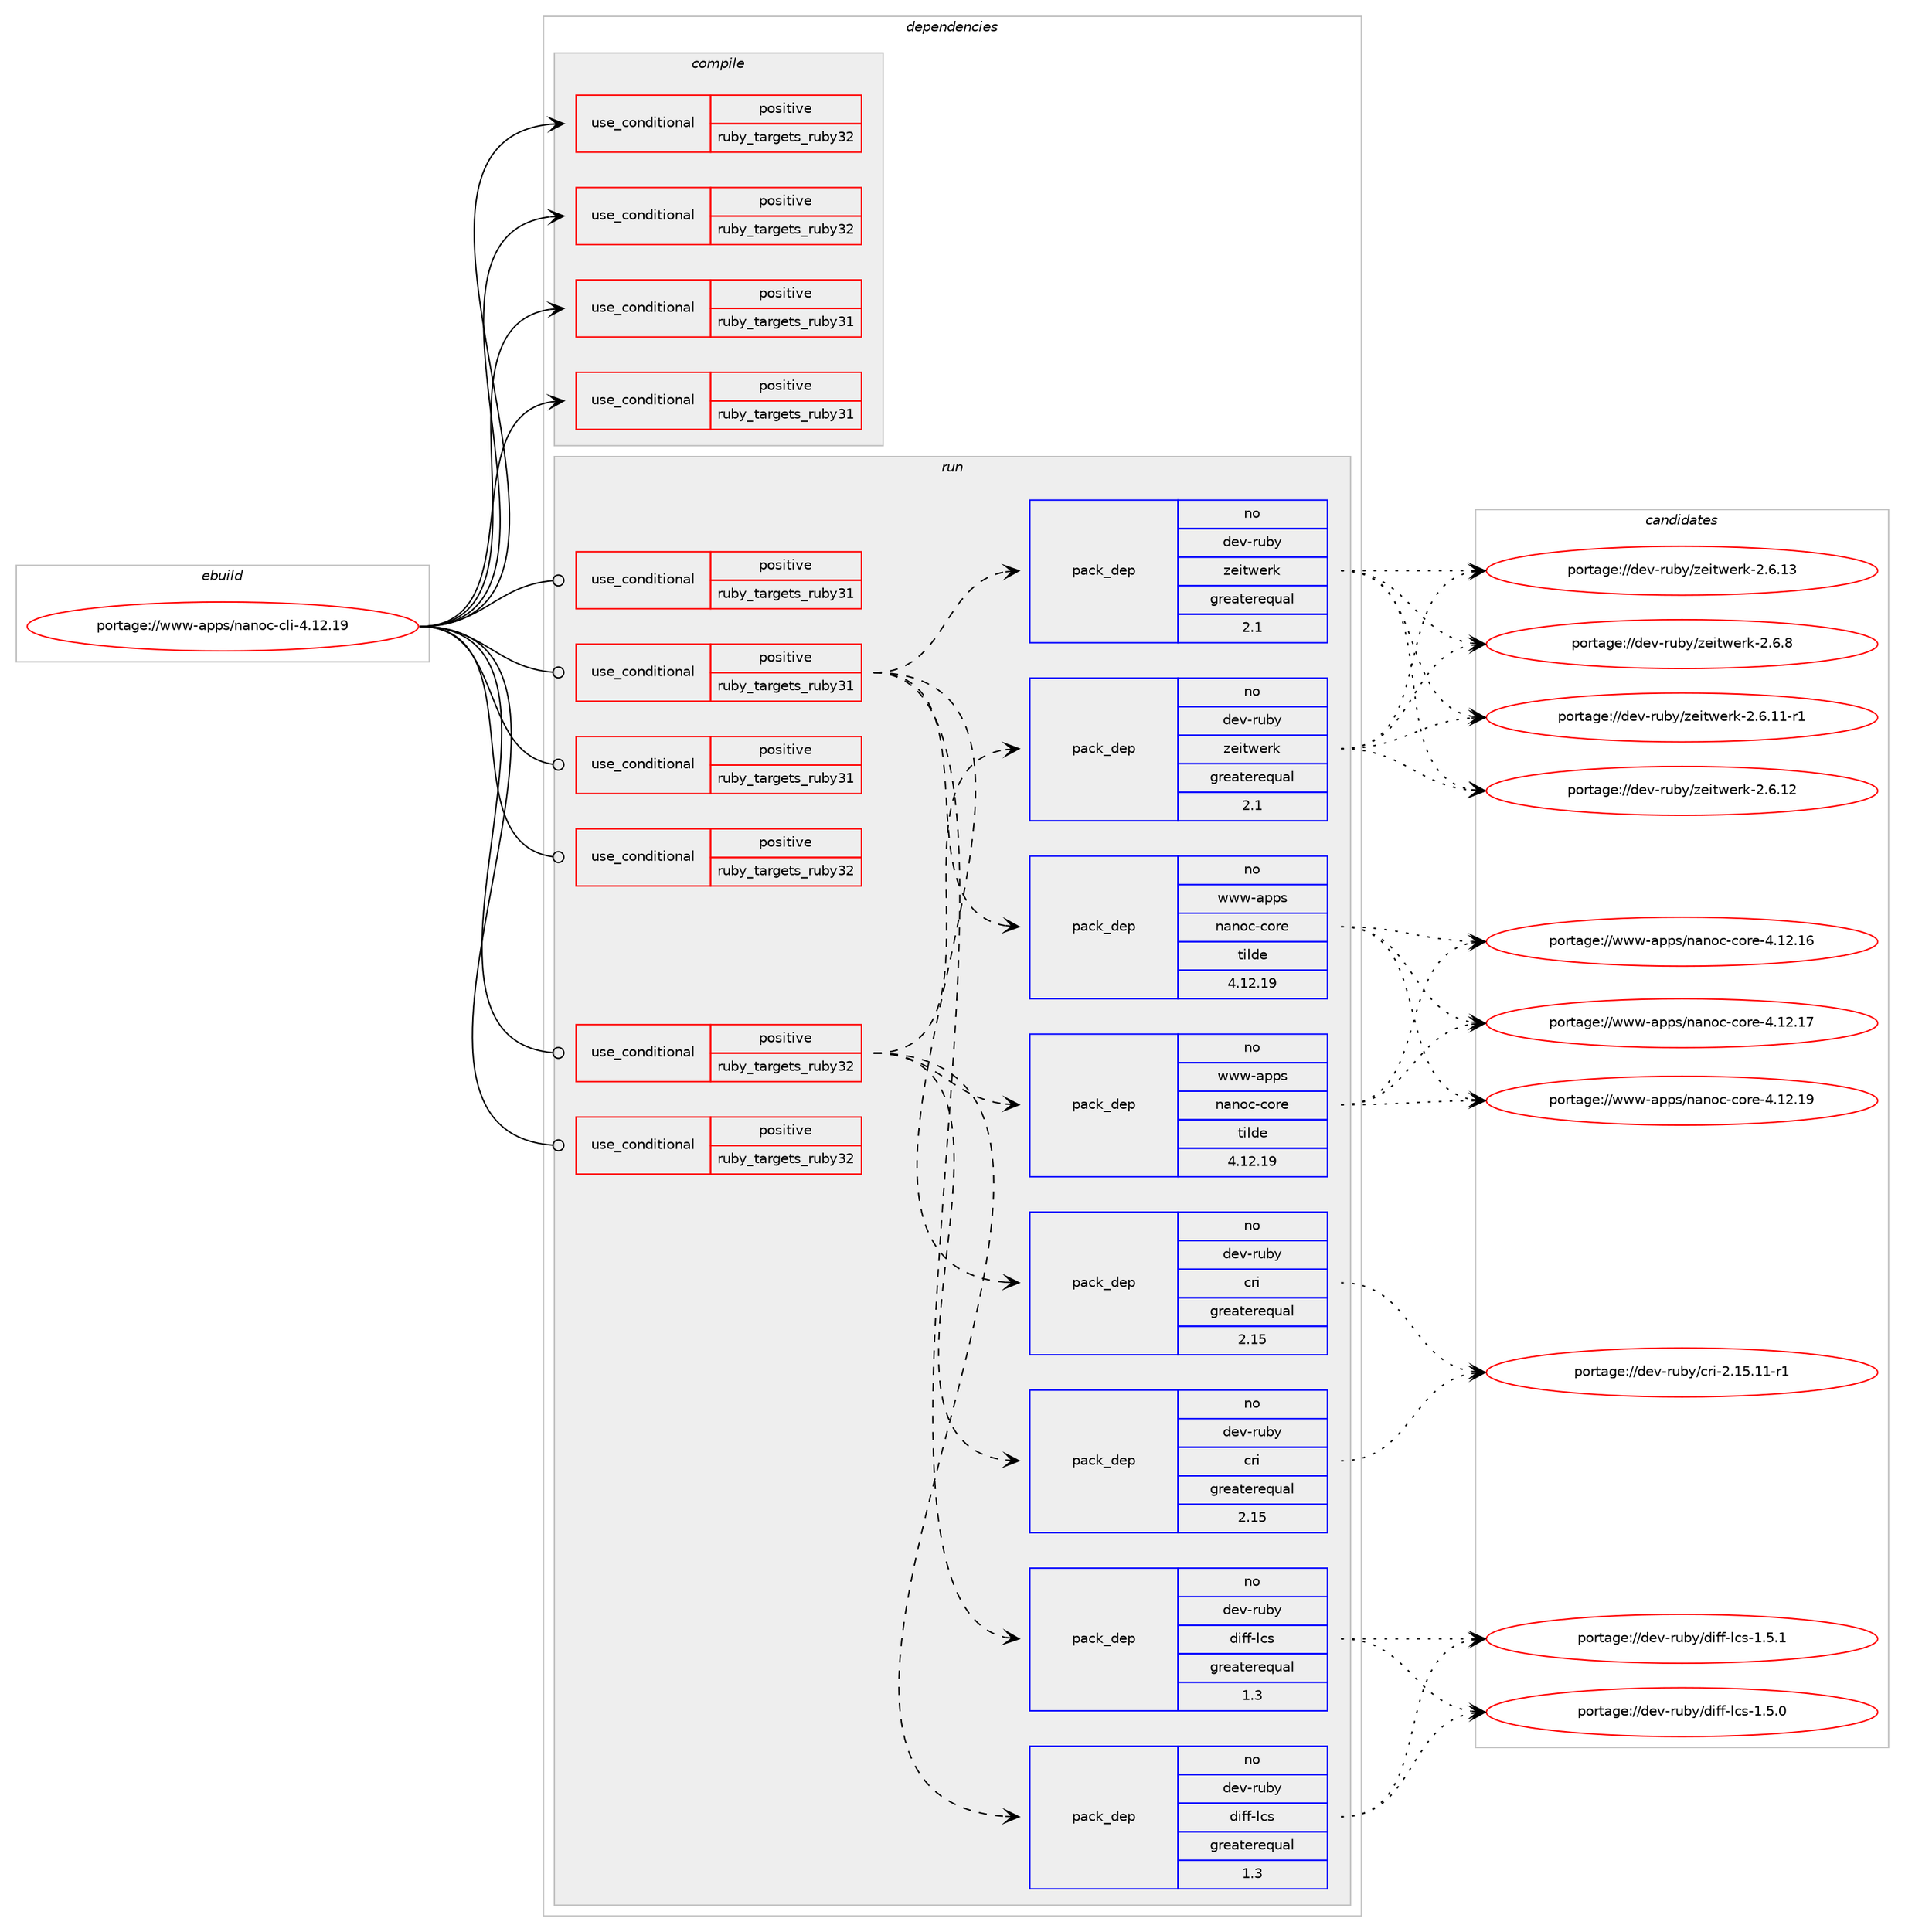 digraph prolog {

# *************
# Graph options
# *************

newrank=true;
concentrate=true;
compound=true;
graph [rankdir=LR,fontname=Helvetica,fontsize=10,ranksep=1.5];#, ranksep=2.5, nodesep=0.2];
edge  [arrowhead=vee];
node  [fontname=Helvetica,fontsize=10];

# **********
# The ebuild
# **********

subgraph cluster_leftcol {
color=gray;
rank=same;
label=<<i>ebuild</i>>;
id [label="portage://www-apps/nanoc-cli-4.12.19", color=red, width=4, href="../www-apps/nanoc-cli-4.12.19.svg"];
}

# ****************
# The dependencies
# ****************

subgraph cluster_midcol {
color=gray;
label=<<i>dependencies</i>>;
subgraph cluster_compile {
fillcolor="#eeeeee";
style=filled;
label=<<i>compile</i>>;
subgraph cond13690 {
dependency20050 [label=<<TABLE BORDER="0" CELLBORDER="1" CELLSPACING="0" CELLPADDING="4"><TR><TD ROWSPAN="3" CELLPADDING="10">use_conditional</TD></TR><TR><TD>positive</TD></TR><TR><TD>ruby_targets_ruby31</TD></TR></TABLE>>, shape=none, color=red];
# *** BEGIN UNKNOWN DEPENDENCY TYPE (TODO) ***
# dependency20050 -> package_dependency(portage://www-apps/nanoc-cli-4.12.19,install,no,dev-lang,ruby,none,[,,],[slot(3.1)],[])
# *** END UNKNOWN DEPENDENCY TYPE (TODO) ***

}
id:e -> dependency20050:w [weight=20,style="solid",arrowhead="vee"];
subgraph cond13691 {
dependency20051 [label=<<TABLE BORDER="0" CELLBORDER="1" CELLSPACING="0" CELLPADDING="4"><TR><TD ROWSPAN="3" CELLPADDING="10">use_conditional</TD></TR><TR><TD>positive</TD></TR><TR><TD>ruby_targets_ruby31</TD></TR></TABLE>>, shape=none, color=red];
# *** BEGIN UNKNOWN DEPENDENCY TYPE (TODO) ***
# dependency20051 -> package_dependency(portage://www-apps/nanoc-cli-4.12.19,install,no,virtual,rubygems,none,[,,],[],[use(enable(ruby_targets_ruby31),negative)])
# *** END UNKNOWN DEPENDENCY TYPE (TODO) ***

}
id:e -> dependency20051:w [weight=20,style="solid",arrowhead="vee"];
subgraph cond13692 {
dependency20052 [label=<<TABLE BORDER="0" CELLBORDER="1" CELLSPACING="0" CELLPADDING="4"><TR><TD ROWSPAN="3" CELLPADDING="10">use_conditional</TD></TR><TR><TD>positive</TD></TR><TR><TD>ruby_targets_ruby32</TD></TR></TABLE>>, shape=none, color=red];
# *** BEGIN UNKNOWN DEPENDENCY TYPE (TODO) ***
# dependency20052 -> package_dependency(portage://www-apps/nanoc-cli-4.12.19,install,no,dev-lang,ruby,none,[,,],[slot(3.2)],[])
# *** END UNKNOWN DEPENDENCY TYPE (TODO) ***

}
id:e -> dependency20052:w [weight=20,style="solid",arrowhead="vee"];
subgraph cond13693 {
dependency20053 [label=<<TABLE BORDER="0" CELLBORDER="1" CELLSPACING="0" CELLPADDING="4"><TR><TD ROWSPAN="3" CELLPADDING="10">use_conditional</TD></TR><TR><TD>positive</TD></TR><TR><TD>ruby_targets_ruby32</TD></TR></TABLE>>, shape=none, color=red];
# *** BEGIN UNKNOWN DEPENDENCY TYPE (TODO) ***
# dependency20053 -> package_dependency(portage://www-apps/nanoc-cli-4.12.19,install,no,virtual,rubygems,none,[,,],[],[use(enable(ruby_targets_ruby32),negative)])
# *** END UNKNOWN DEPENDENCY TYPE (TODO) ***

}
id:e -> dependency20053:w [weight=20,style="solid",arrowhead="vee"];
}
subgraph cluster_compileandrun {
fillcolor="#eeeeee";
style=filled;
label=<<i>compile and run</i>>;
}
subgraph cluster_run {
fillcolor="#eeeeee";
style=filled;
label=<<i>run</i>>;
subgraph cond13694 {
dependency20054 [label=<<TABLE BORDER="0" CELLBORDER="1" CELLSPACING="0" CELLPADDING="4"><TR><TD ROWSPAN="3" CELLPADDING="10">use_conditional</TD></TR><TR><TD>positive</TD></TR><TR><TD>ruby_targets_ruby31</TD></TR></TABLE>>, shape=none, color=red];
# *** BEGIN UNKNOWN DEPENDENCY TYPE (TODO) ***
# dependency20054 -> package_dependency(portage://www-apps/nanoc-cli-4.12.19,run,no,dev-lang,ruby,none,[,,],[slot(3.1)],[])
# *** END UNKNOWN DEPENDENCY TYPE (TODO) ***

}
id:e -> dependency20054:w [weight=20,style="solid",arrowhead="odot"];
subgraph cond13695 {
dependency20055 [label=<<TABLE BORDER="0" CELLBORDER="1" CELLSPACING="0" CELLPADDING="4"><TR><TD ROWSPAN="3" CELLPADDING="10">use_conditional</TD></TR><TR><TD>positive</TD></TR><TR><TD>ruby_targets_ruby31</TD></TR></TABLE>>, shape=none, color=red];
subgraph pack6130 {
dependency20056 [label=<<TABLE BORDER="0" CELLBORDER="1" CELLSPACING="0" CELLPADDING="4" WIDTH="220"><TR><TD ROWSPAN="6" CELLPADDING="30">pack_dep</TD></TR><TR><TD WIDTH="110">no</TD></TR><TR><TD>dev-ruby</TD></TR><TR><TD>cri</TD></TR><TR><TD>greaterequal</TD></TR><TR><TD>2.15</TD></TR></TABLE>>, shape=none, color=blue];
}
dependency20055:e -> dependency20056:w [weight=20,style="dashed",arrowhead="vee"];
subgraph pack6131 {
dependency20057 [label=<<TABLE BORDER="0" CELLBORDER="1" CELLSPACING="0" CELLPADDING="4" WIDTH="220"><TR><TD ROWSPAN="6" CELLPADDING="30">pack_dep</TD></TR><TR><TD WIDTH="110">no</TD></TR><TR><TD>dev-ruby</TD></TR><TR><TD>diff-lcs</TD></TR><TR><TD>greaterequal</TD></TR><TR><TD>1.3</TD></TR></TABLE>>, shape=none, color=blue];
}
dependency20055:e -> dependency20057:w [weight=20,style="dashed",arrowhead="vee"];
subgraph pack6132 {
dependency20058 [label=<<TABLE BORDER="0" CELLBORDER="1" CELLSPACING="0" CELLPADDING="4" WIDTH="220"><TR><TD ROWSPAN="6" CELLPADDING="30">pack_dep</TD></TR><TR><TD WIDTH="110">no</TD></TR><TR><TD>www-apps</TD></TR><TR><TD>nanoc-core</TD></TR><TR><TD>tilde</TD></TR><TR><TD>4.12.19</TD></TR></TABLE>>, shape=none, color=blue];
}
dependency20055:e -> dependency20058:w [weight=20,style="dashed",arrowhead="vee"];
subgraph pack6133 {
dependency20059 [label=<<TABLE BORDER="0" CELLBORDER="1" CELLSPACING="0" CELLPADDING="4" WIDTH="220"><TR><TD ROWSPAN="6" CELLPADDING="30">pack_dep</TD></TR><TR><TD WIDTH="110">no</TD></TR><TR><TD>dev-ruby</TD></TR><TR><TD>zeitwerk</TD></TR><TR><TD>greaterequal</TD></TR><TR><TD>2.1</TD></TR></TABLE>>, shape=none, color=blue];
}
dependency20055:e -> dependency20059:w [weight=20,style="dashed",arrowhead="vee"];
}
id:e -> dependency20055:w [weight=20,style="solid",arrowhead="odot"];
subgraph cond13696 {
dependency20060 [label=<<TABLE BORDER="0" CELLBORDER="1" CELLSPACING="0" CELLPADDING="4"><TR><TD ROWSPAN="3" CELLPADDING="10">use_conditional</TD></TR><TR><TD>positive</TD></TR><TR><TD>ruby_targets_ruby31</TD></TR></TABLE>>, shape=none, color=red];
# *** BEGIN UNKNOWN DEPENDENCY TYPE (TODO) ***
# dependency20060 -> package_dependency(portage://www-apps/nanoc-cli-4.12.19,run,no,virtual,rubygems,none,[,,],[],[use(enable(ruby_targets_ruby31),negative)])
# *** END UNKNOWN DEPENDENCY TYPE (TODO) ***

}
id:e -> dependency20060:w [weight=20,style="solid",arrowhead="odot"];
subgraph cond13697 {
dependency20061 [label=<<TABLE BORDER="0" CELLBORDER="1" CELLSPACING="0" CELLPADDING="4"><TR><TD ROWSPAN="3" CELLPADDING="10">use_conditional</TD></TR><TR><TD>positive</TD></TR><TR><TD>ruby_targets_ruby32</TD></TR></TABLE>>, shape=none, color=red];
# *** BEGIN UNKNOWN DEPENDENCY TYPE (TODO) ***
# dependency20061 -> package_dependency(portage://www-apps/nanoc-cli-4.12.19,run,no,dev-lang,ruby,none,[,,],[slot(3.2)],[])
# *** END UNKNOWN DEPENDENCY TYPE (TODO) ***

}
id:e -> dependency20061:w [weight=20,style="solid",arrowhead="odot"];
subgraph cond13698 {
dependency20062 [label=<<TABLE BORDER="0" CELLBORDER="1" CELLSPACING="0" CELLPADDING="4"><TR><TD ROWSPAN="3" CELLPADDING="10">use_conditional</TD></TR><TR><TD>positive</TD></TR><TR><TD>ruby_targets_ruby32</TD></TR></TABLE>>, shape=none, color=red];
subgraph pack6134 {
dependency20063 [label=<<TABLE BORDER="0" CELLBORDER="1" CELLSPACING="0" CELLPADDING="4" WIDTH="220"><TR><TD ROWSPAN="6" CELLPADDING="30">pack_dep</TD></TR><TR><TD WIDTH="110">no</TD></TR><TR><TD>dev-ruby</TD></TR><TR><TD>cri</TD></TR><TR><TD>greaterequal</TD></TR><TR><TD>2.15</TD></TR></TABLE>>, shape=none, color=blue];
}
dependency20062:e -> dependency20063:w [weight=20,style="dashed",arrowhead="vee"];
subgraph pack6135 {
dependency20064 [label=<<TABLE BORDER="0" CELLBORDER="1" CELLSPACING="0" CELLPADDING="4" WIDTH="220"><TR><TD ROWSPAN="6" CELLPADDING="30">pack_dep</TD></TR><TR><TD WIDTH="110">no</TD></TR><TR><TD>dev-ruby</TD></TR><TR><TD>diff-lcs</TD></TR><TR><TD>greaterequal</TD></TR><TR><TD>1.3</TD></TR></TABLE>>, shape=none, color=blue];
}
dependency20062:e -> dependency20064:w [weight=20,style="dashed",arrowhead="vee"];
subgraph pack6136 {
dependency20065 [label=<<TABLE BORDER="0" CELLBORDER="1" CELLSPACING="0" CELLPADDING="4" WIDTH="220"><TR><TD ROWSPAN="6" CELLPADDING="30">pack_dep</TD></TR><TR><TD WIDTH="110">no</TD></TR><TR><TD>www-apps</TD></TR><TR><TD>nanoc-core</TD></TR><TR><TD>tilde</TD></TR><TR><TD>4.12.19</TD></TR></TABLE>>, shape=none, color=blue];
}
dependency20062:e -> dependency20065:w [weight=20,style="dashed",arrowhead="vee"];
subgraph pack6137 {
dependency20066 [label=<<TABLE BORDER="0" CELLBORDER="1" CELLSPACING="0" CELLPADDING="4" WIDTH="220"><TR><TD ROWSPAN="6" CELLPADDING="30">pack_dep</TD></TR><TR><TD WIDTH="110">no</TD></TR><TR><TD>dev-ruby</TD></TR><TR><TD>zeitwerk</TD></TR><TR><TD>greaterequal</TD></TR><TR><TD>2.1</TD></TR></TABLE>>, shape=none, color=blue];
}
dependency20062:e -> dependency20066:w [weight=20,style="dashed",arrowhead="vee"];
}
id:e -> dependency20062:w [weight=20,style="solid",arrowhead="odot"];
subgraph cond13699 {
dependency20067 [label=<<TABLE BORDER="0" CELLBORDER="1" CELLSPACING="0" CELLPADDING="4"><TR><TD ROWSPAN="3" CELLPADDING="10">use_conditional</TD></TR><TR><TD>positive</TD></TR><TR><TD>ruby_targets_ruby32</TD></TR></TABLE>>, shape=none, color=red];
# *** BEGIN UNKNOWN DEPENDENCY TYPE (TODO) ***
# dependency20067 -> package_dependency(portage://www-apps/nanoc-cli-4.12.19,run,no,virtual,rubygems,none,[,,],[],[use(enable(ruby_targets_ruby32),negative)])
# *** END UNKNOWN DEPENDENCY TYPE (TODO) ***

}
id:e -> dependency20067:w [weight=20,style="solid",arrowhead="odot"];
}
}

# **************
# The candidates
# **************

subgraph cluster_choices {
rank=same;
color=gray;
label=<<i>candidates</i>>;

subgraph choice6130 {
color=black;
nodesep=1;
choice1001011184511411798121479911410545504649534649494511449 [label="portage://dev-ruby/cri-2.15.11-r1", color=red, width=4,href="../dev-ruby/cri-2.15.11-r1.svg"];
dependency20056:e -> choice1001011184511411798121479911410545504649534649494511449:w [style=dotted,weight="100"];
}
subgraph choice6131 {
color=black;
nodesep=1;
choice1001011184511411798121471001051021024510899115454946534648 [label="portage://dev-ruby/diff-lcs-1.5.0", color=red, width=4,href="../dev-ruby/diff-lcs-1.5.0.svg"];
choice1001011184511411798121471001051021024510899115454946534649 [label="portage://dev-ruby/diff-lcs-1.5.1", color=red, width=4,href="../dev-ruby/diff-lcs-1.5.1.svg"];
dependency20057:e -> choice1001011184511411798121471001051021024510899115454946534648:w [style=dotted,weight="100"];
dependency20057:e -> choice1001011184511411798121471001051021024510899115454946534649:w [style=dotted,weight="100"];
}
subgraph choice6132 {
color=black;
nodesep=1;
choice119119119459711211211547110971101119945991111141014552464950464954 [label="portage://www-apps/nanoc-core-4.12.16", color=red, width=4,href="../www-apps/nanoc-core-4.12.16.svg"];
choice119119119459711211211547110971101119945991111141014552464950464955 [label="portage://www-apps/nanoc-core-4.12.17", color=red, width=4,href="../www-apps/nanoc-core-4.12.17.svg"];
choice119119119459711211211547110971101119945991111141014552464950464957 [label="portage://www-apps/nanoc-core-4.12.19", color=red, width=4,href="../www-apps/nanoc-core-4.12.19.svg"];
dependency20058:e -> choice119119119459711211211547110971101119945991111141014552464950464954:w [style=dotted,weight="100"];
dependency20058:e -> choice119119119459711211211547110971101119945991111141014552464950464955:w [style=dotted,weight="100"];
dependency20058:e -> choice119119119459711211211547110971101119945991111141014552464950464957:w [style=dotted,weight="100"];
}
subgraph choice6133 {
color=black;
nodesep=1;
choice100101118451141179812147122101105116119101114107455046544649494511449 [label="portage://dev-ruby/zeitwerk-2.6.11-r1", color=red, width=4,href="../dev-ruby/zeitwerk-2.6.11-r1.svg"];
choice10010111845114117981214712210110511611910111410745504654464950 [label="portage://dev-ruby/zeitwerk-2.6.12", color=red, width=4,href="../dev-ruby/zeitwerk-2.6.12.svg"];
choice10010111845114117981214712210110511611910111410745504654464951 [label="portage://dev-ruby/zeitwerk-2.6.13", color=red, width=4,href="../dev-ruby/zeitwerk-2.6.13.svg"];
choice100101118451141179812147122101105116119101114107455046544656 [label="portage://dev-ruby/zeitwerk-2.6.8", color=red, width=4,href="../dev-ruby/zeitwerk-2.6.8.svg"];
dependency20059:e -> choice100101118451141179812147122101105116119101114107455046544649494511449:w [style=dotted,weight="100"];
dependency20059:e -> choice10010111845114117981214712210110511611910111410745504654464950:w [style=dotted,weight="100"];
dependency20059:e -> choice10010111845114117981214712210110511611910111410745504654464951:w [style=dotted,weight="100"];
dependency20059:e -> choice100101118451141179812147122101105116119101114107455046544656:w [style=dotted,weight="100"];
}
subgraph choice6134 {
color=black;
nodesep=1;
choice1001011184511411798121479911410545504649534649494511449 [label="portage://dev-ruby/cri-2.15.11-r1", color=red, width=4,href="../dev-ruby/cri-2.15.11-r1.svg"];
dependency20063:e -> choice1001011184511411798121479911410545504649534649494511449:w [style=dotted,weight="100"];
}
subgraph choice6135 {
color=black;
nodesep=1;
choice1001011184511411798121471001051021024510899115454946534648 [label="portage://dev-ruby/diff-lcs-1.5.0", color=red, width=4,href="../dev-ruby/diff-lcs-1.5.0.svg"];
choice1001011184511411798121471001051021024510899115454946534649 [label="portage://dev-ruby/diff-lcs-1.5.1", color=red, width=4,href="../dev-ruby/diff-lcs-1.5.1.svg"];
dependency20064:e -> choice1001011184511411798121471001051021024510899115454946534648:w [style=dotted,weight="100"];
dependency20064:e -> choice1001011184511411798121471001051021024510899115454946534649:w [style=dotted,weight="100"];
}
subgraph choice6136 {
color=black;
nodesep=1;
choice119119119459711211211547110971101119945991111141014552464950464954 [label="portage://www-apps/nanoc-core-4.12.16", color=red, width=4,href="../www-apps/nanoc-core-4.12.16.svg"];
choice119119119459711211211547110971101119945991111141014552464950464955 [label="portage://www-apps/nanoc-core-4.12.17", color=red, width=4,href="../www-apps/nanoc-core-4.12.17.svg"];
choice119119119459711211211547110971101119945991111141014552464950464957 [label="portage://www-apps/nanoc-core-4.12.19", color=red, width=4,href="../www-apps/nanoc-core-4.12.19.svg"];
dependency20065:e -> choice119119119459711211211547110971101119945991111141014552464950464954:w [style=dotted,weight="100"];
dependency20065:e -> choice119119119459711211211547110971101119945991111141014552464950464955:w [style=dotted,weight="100"];
dependency20065:e -> choice119119119459711211211547110971101119945991111141014552464950464957:w [style=dotted,weight="100"];
}
subgraph choice6137 {
color=black;
nodesep=1;
choice100101118451141179812147122101105116119101114107455046544649494511449 [label="portage://dev-ruby/zeitwerk-2.6.11-r1", color=red, width=4,href="../dev-ruby/zeitwerk-2.6.11-r1.svg"];
choice10010111845114117981214712210110511611910111410745504654464950 [label="portage://dev-ruby/zeitwerk-2.6.12", color=red, width=4,href="../dev-ruby/zeitwerk-2.6.12.svg"];
choice10010111845114117981214712210110511611910111410745504654464951 [label="portage://dev-ruby/zeitwerk-2.6.13", color=red, width=4,href="../dev-ruby/zeitwerk-2.6.13.svg"];
choice100101118451141179812147122101105116119101114107455046544656 [label="portage://dev-ruby/zeitwerk-2.6.8", color=red, width=4,href="../dev-ruby/zeitwerk-2.6.8.svg"];
dependency20066:e -> choice100101118451141179812147122101105116119101114107455046544649494511449:w [style=dotted,weight="100"];
dependency20066:e -> choice10010111845114117981214712210110511611910111410745504654464950:w [style=dotted,weight="100"];
dependency20066:e -> choice10010111845114117981214712210110511611910111410745504654464951:w [style=dotted,weight="100"];
dependency20066:e -> choice100101118451141179812147122101105116119101114107455046544656:w [style=dotted,weight="100"];
}
}

}

